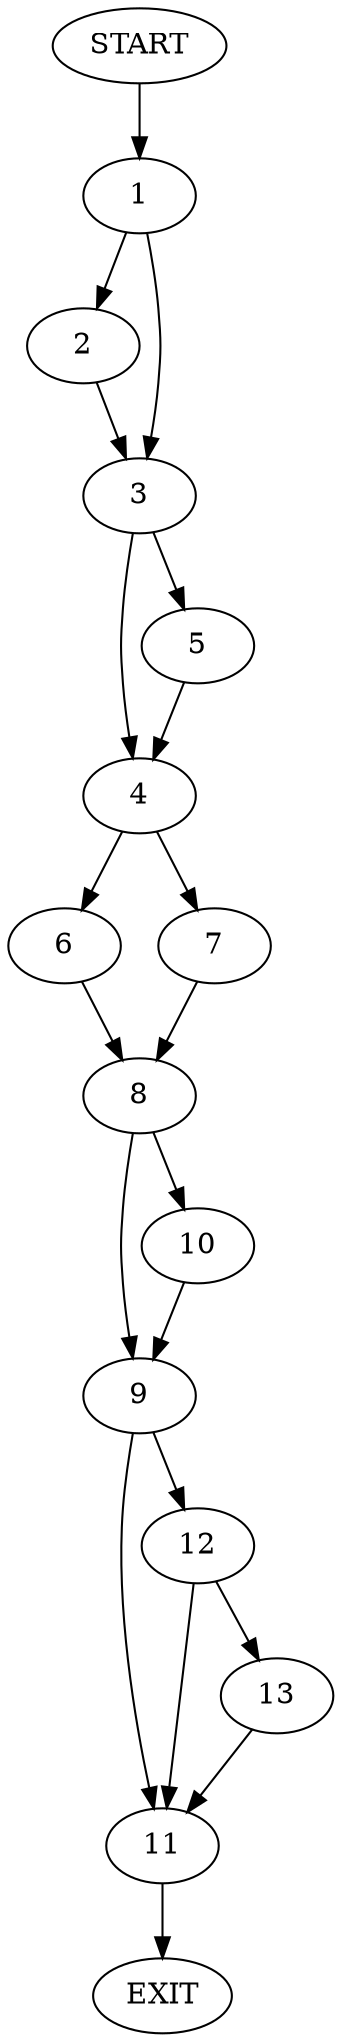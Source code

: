 digraph {
0 [label="START"]
14 [label="EXIT"]
0 -> 1
1 -> 2
1 -> 3
2 -> 3
3 -> 4
3 -> 5
4 -> 6
4 -> 7
5 -> 4
6 -> 8
7 -> 8
8 -> 9
8 -> 10
9 -> 11
9 -> 12
10 -> 9
11 -> 14
12 -> 11
12 -> 13
13 -> 11
}
